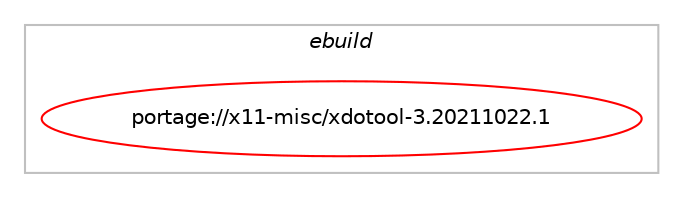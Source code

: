 digraph prolog {

# *************
# Graph options
# *************

newrank=true;
concentrate=true;
compound=true;
graph [rankdir=LR,fontname=Helvetica,fontsize=10,ranksep=1.5];#, ranksep=2.5, nodesep=0.2];
edge  [arrowhead=vee];
node  [fontname=Helvetica,fontsize=10];

# **********
# The ebuild
# **********

subgraph cluster_leftcol {
color=gray;
label=<<i>ebuild</i>>;
id [label="portage://x11-misc/xdotool-3.20211022.1", color=red, width=4, href="../x11-misc/xdotool-3.20211022.1.svg"];
}

# ****************
# The dependencies
# ****************

subgraph cluster_midcol {
color=gray;
label=<<i>dependencies</i>>;
subgraph cluster_compile {
fillcolor="#eeeeee";
style=filled;
label=<<i>compile</i>>;
# *** BEGIN UNKNOWN DEPENDENCY TYPE (TODO) ***
# id -> equal(package_dependency(portage://x11-misc/xdotool-3.20211022.1,install,no,x11-libs,libX11,none,[,,],[],[]))
# *** END UNKNOWN DEPENDENCY TYPE (TODO) ***

# *** BEGIN UNKNOWN DEPENDENCY TYPE (TODO) ***
# id -> equal(package_dependency(portage://x11-misc/xdotool-3.20211022.1,install,no,x11-libs,libXi,none,[,,],[],[]))
# *** END UNKNOWN DEPENDENCY TYPE (TODO) ***

# *** BEGIN UNKNOWN DEPENDENCY TYPE (TODO) ***
# id -> equal(package_dependency(portage://x11-misc/xdotool-3.20211022.1,install,no,x11-libs,libXinerama,none,[,,],[],[]))
# *** END UNKNOWN DEPENDENCY TYPE (TODO) ***

# *** BEGIN UNKNOWN DEPENDENCY TYPE (TODO) ***
# id -> equal(package_dependency(portage://x11-misc/xdotool-3.20211022.1,install,no,x11-libs,libXtst,none,[,,],[],[]))
# *** END UNKNOWN DEPENDENCY TYPE (TODO) ***

# *** BEGIN UNKNOWN DEPENDENCY TYPE (TODO) ***
# id -> equal(package_dependency(portage://x11-misc/xdotool-3.20211022.1,install,no,x11-libs,libxkbcommon,none,[,,],[],[]))
# *** END UNKNOWN DEPENDENCY TYPE (TODO) ***

}
subgraph cluster_compileandrun {
fillcolor="#eeeeee";
style=filled;
label=<<i>compile and run</i>>;
}
subgraph cluster_run {
fillcolor="#eeeeee";
style=filled;
label=<<i>run</i>>;
# *** BEGIN UNKNOWN DEPENDENCY TYPE (TODO) ***
# id -> equal(package_dependency(portage://x11-misc/xdotool-3.20211022.1,run,no,x11-libs,libX11,none,[,,],[],[]))
# *** END UNKNOWN DEPENDENCY TYPE (TODO) ***

# *** BEGIN UNKNOWN DEPENDENCY TYPE (TODO) ***
# id -> equal(package_dependency(portage://x11-misc/xdotool-3.20211022.1,run,no,x11-libs,libXi,none,[,,],[],[]))
# *** END UNKNOWN DEPENDENCY TYPE (TODO) ***

# *** BEGIN UNKNOWN DEPENDENCY TYPE (TODO) ***
# id -> equal(package_dependency(portage://x11-misc/xdotool-3.20211022.1,run,no,x11-libs,libXinerama,none,[,,],[],[]))
# *** END UNKNOWN DEPENDENCY TYPE (TODO) ***

# *** BEGIN UNKNOWN DEPENDENCY TYPE (TODO) ***
# id -> equal(package_dependency(portage://x11-misc/xdotool-3.20211022.1,run,no,x11-libs,libXtst,none,[,,],[],[]))
# *** END UNKNOWN DEPENDENCY TYPE (TODO) ***

# *** BEGIN UNKNOWN DEPENDENCY TYPE (TODO) ***
# id -> equal(package_dependency(portage://x11-misc/xdotool-3.20211022.1,run,no,x11-libs,libxkbcommon,none,[,,],[],[]))
# *** END UNKNOWN DEPENDENCY TYPE (TODO) ***

}
}

# **************
# The candidates
# **************

subgraph cluster_choices {
rank=same;
color=gray;
label=<<i>candidates</i>>;

}

}
